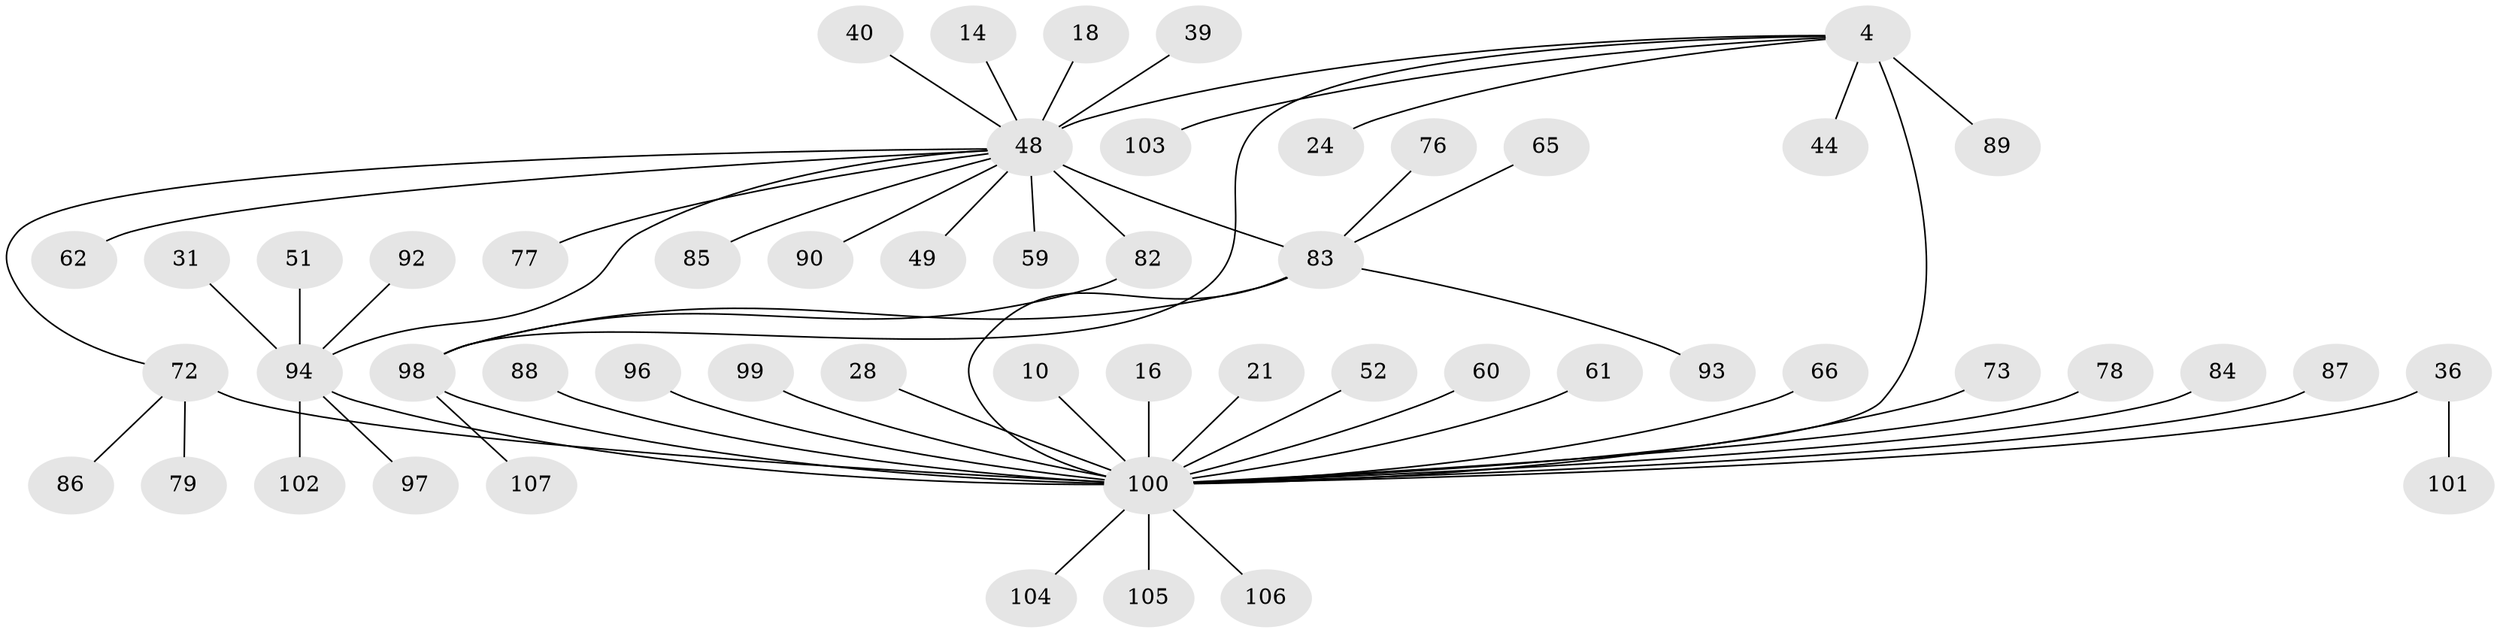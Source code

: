 // original degree distribution, {11: 0.018691588785046728, 3: 0.1308411214953271, 13: 0.009345794392523364, 15: 0.009345794392523364, 8: 0.009345794392523364, 5: 0.037383177570093455, 2: 0.16822429906542055, 10: 0.009345794392523364, 1: 0.5327102803738317, 4: 0.037383177570093455, 7: 0.009345794392523364, 6: 0.028037383177570093}
// Generated by graph-tools (version 1.1) at 2025/47/03/09/25 04:47:24]
// undirected, 53 vertices, 58 edges
graph export_dot {
graph [start="1"]
  node [color=gray90,style=filled];
  4;
  10;
  14;
  16;
  18;
  21;
  24;
  28;
  31;
  36;
  39;
  40;
  44;
  48 [super="+9+22"];
  49;
  51 [super="+41"];
  52;
  59;
  60;
  61 [super="+37"];
  62;
  65;
  66;
  72 [super="+7+15+6"];
  73;
  76;
  77;
  78;
  79;
  82 [super="+43"];
  83 [super="+63+50+25"];
  84;
  85;
  86;
  87;
  88 [super="+46+69+70"];
  89;
  90;
  92 [super="+8"];
  93;
  94 [super="+29+74"];
  96;
  97;
  98 [super="+35+75+47+95"];
  99 [super="+67"];
  100 [super="+71+30+38+54+58+80+81"];
  101;
  102;
  103;
  104;
  105;
  106;
  107;
  4 -- 24;
  4 -- 44;
  4 -- 48 [weight=2];
  4 -- 89;
  4 -- 103;
  4 -- 98 [weight=2];
  4 -- 100 [weight=6];
  10 -- 100;
  14 -- 48;
  16 -- 100;
  18 -- 48;
  21 -- 100;
  28 -- 100;
  31 -- 94;
  36 -- 101;
  36 -- 100 [weight=2];
  39 -- 48;
  40 -- 48;
  48 -- 49;
  48 -- 82 [weight=3];
  48 -- 90;
  48 -- 77;
  48 -- 59;
  48 -- 85;
  48 -- 62;
  48 -- 72;
  48 -- 94;
  48 -- 83 [weight=2];
  51 -- 94;
  52 -- 100;
  60 -- 100;
  61 -- 100;
  65 -- 83;
  66 -- 100;
  72 -- 86;
  72 -- 79;
  72 -- 100 [weight=3];
  73 -- 100;
  76 -- 83;
  78 -- 100;
  82 -- 98;
  83 -- 98;
  83 -- 93;
  83 -- 100 [weight=3];
  84 -- 100;
  87 -- 100;
  88 -- 100 [weight=2];
  92 -- 94;
  94 -- 97;
  94 -- 102;
  94 -- 100 [weight=4];
  96 -- 100;
  98 -- 107;
  98 -- 100;
  99 -- 100;
  100 -- 104;
  100 -- 105;
  100 -- 106;
}
